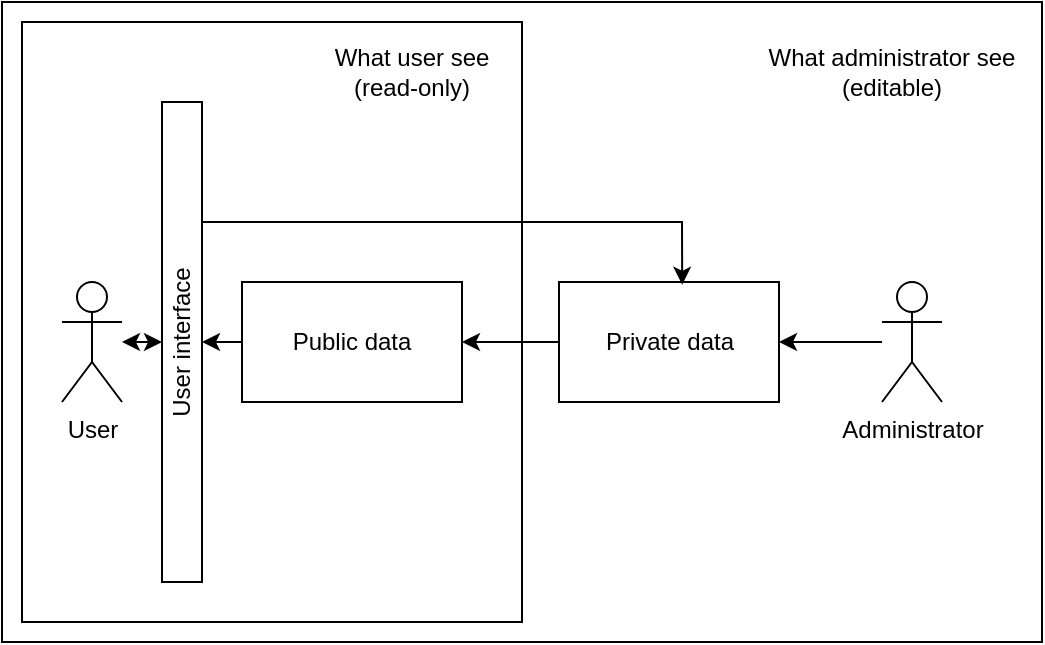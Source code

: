 <mxfile version="20.8.6" type="device"><diagram id="22533aOPvjEc3_P4WsPa" name="Strona-1"><mxGraphModel dx="862" dy="424" grid="1" gridSize="10" guides="1" tooltips="1" connect="1" arrows="1" fold="1" page="1" pageScale="1" pageWidth="827" pageHeight="1169" math="0" shadow="0"><root><mxCell id="0"/><mxCell id="1" parent="0"/><mxCell id="Ru9Zw6FvMq9SLA9URPsp-22" value="" style="rounded=0;whiteSpace=wrap;html=1;" vertex="1" parent="1"><mxGeometry x="80" y="60" width="520" height="320" as="geometry"/></mxCell><mxCell id="Ru9Zw6FvMq9SLA9URPsp-20" value="" style="rounded=0;whiteSpace=wrap;html=1;" vertex="1" parent="1"><mxGeometry x="90" y="70" width="250" height="300" as="geometry"/></mxCell><mxCell id="Ru9Zw6FvMq9SLA9URPsp-1" value="User" style="shape=umlActor;verticalLabelPosition=bottom;verticalAlign=top;html=1;outlineConnect=0;" vertex="1" parent="1"><mxGeometry x="110" y="200" width="30" height="60" as="geometry"/></mxCell><mxCell id="Ru9Zw6FvMq9SLA9URPsp-2" value="Administrator" style="shape=umlActor;verticalLabelPosition=bottom;verticalAlign=top;html=1;outlineConnect=0;" vertex="1" parent="1"><mxGeometry x="520" y="200" width="30" height="60" as="geometry"/></mxCell><mxCell id="Ru9Zw6FvMq9SLA9URPsp-7" value="Public data" style="rounded=0;whiteSpace=wrap;html=1;" vertex="1" parent="1"><mxGeometry x="200" y="200" width="110" height="60" as="geometry"/></mxCell><mxCell id="Ru9Zw6FvMq9SLA9URPsp-8" value="Private data" style="rounded=0;whiteSpace=wrap;html=1;" vertex="1" parent="1"><mxGeometry x="358.5" y="200" width="110" height="60" as="geometry"/></mxCell><mxCell id="Ru9Zw6FvMq9SLA9URPsp-9" value="" style="rounded=0;whiteSpace=wrap;html=1;" vertex="1" parent="1"><mxGeometry x="160" y="110" width="20" height="240" as="geometry"/></mxCell><mxCell id="Ru9Zw6FvMq9SLA9URPsp-10" value="User interface" style="text;html=1;strokeColor=none;fillColor=none;align=center;verticalAlign=middle;whiteSpace=wrap;rounded=0;rotation=-90;" vertex="1" parent="1"><mxGeometry x="100" y="223.75" width="140" height="12.5" as="geometry"/></mxCell><mxCell id="Ru9Zw6FvMq9SLA9URPsp-14" value="" style="endArrow=classic;html=1;rounded=0;exitX=0;exitY=0.5;exitDx=0;exitDy=0;" edge="1" parent="1" source="Ru9Zw6FvMq9SLA9URPsp-7"><mxGeometry width="50" height="50" relative="1" as="geometry"><mxPoint x="150.0" y="240" as="sourcePoint"/><mxPoint x="180" y="230" as="targetPoint"/></mxGeometry></mxCell><mxCell id="Ru9Zw6FvMq9SLA9URPsp-16" value="" style="endArrow=classic;html=1;rounded=0;entryX=1;entryY=0.5;entryDx=0;entryDy=0;" edge="1" parent="1" source="Ru9Zw6FvMq9SLA9URPsp-2" target="Ru9Zw6FvMq9SLA9URPsp-8"><mxGeometry width="50" height="50" relative="1" as="geometry"><mxPoint x="330" y="190" as="sourcePoint"/><mxPoint x="380" y="140" as="targetPoint"/></mxGeometry></mxCell><mxCell id="Ru9Zw6FvMq9SLA9URPsp-18" value="" style="endArrow=classic;html=1;rounded=0;exitX=1;exitY=0.25;exitDx=0;exitDy=0;entryX=0.56;entryY=0.023;entryDx=0;entryDy=0;entryPerimeter=0;" edge="1" parent="1" source="Ru9Zw6FvMq9SLA9URPsp-9" target="Ru9Zw6FvMq9SLA9URPsp-8"><mxGeometry width="50" height="50" relative="1" as="geometry"><mxPoint x="330" y="240" as="sourcePoint"/><mxPoint x="400" y="170" as="targetPoint"/><Array as="points"><mxPoint x="420" y="170"/></Array></mxGeometry></mxCell><mxCell id="Ru9Zw6FvMq9SLA9URPsp-19" value="" style="endArrow=classic;html=1;rounded=0;entryX=1;entryY=0.5;entryDx=0;entryDy=0;exitX=0;exitY=0.5;exitDx=0;exitDy=0;" edge="1" parent="1" source="Ru9Zw6FvMq9SLA9URPsp-8" target="Ru9Zw6FvMq9SLA9URPsp-7"><mxGeometry width="50" height="50" relative="1" as="geometry"><mxPoint x="330" y="240" as="sourcePoint"/><mxPoint x="380" y="190" as="targetPoint"/></mxGeometry></mxCell><mxCell id="Ru9Zw6FvMq9SLA9URPsp-23" value="What user see&lt;br&gt;(read-only)" style="text;html=1;strokeColor=none;fillColor=none;align=center;verticalAlign=middle;whiteSpace=wrap;rounded=0;" vertex="1" parent="1"><mxGeometry x="240" y="80" width="90" height="30" as="geometry"/></mxCell><mxCell id="Ru9Zw6FvMq9SLA9URPsp-24" value="What administrator see&lt;br&gt;(editable)" style="text;html=1;strokeColor=none;fillColor=none;align=center;verticalAlign=middle;whiteSpace=wrap;rounded=0;" vertex="1" parent="1"><mxGeometry x="460" y="80" width="130" height="30" as="geometry"/></mxCell><mxCell id="Ru9Zw6FvMq9SLA9URPsp-27" value="" style="endArrow=classic;startArrow=classic;html=1;rounded=0;" edge="1" parent="1"><mxGeometry width="50" height="50" relative="1" as="geometry"><mxPoint x="140" y="230" as="sourcePoint"/><mxPoint x="160" y="230" as="targetPoint"/><Array as="points"><mxPoint x="150" y="230"/></Array></mxGeometry></mxCell></root></mxGraphModel></diagram></mxfile>